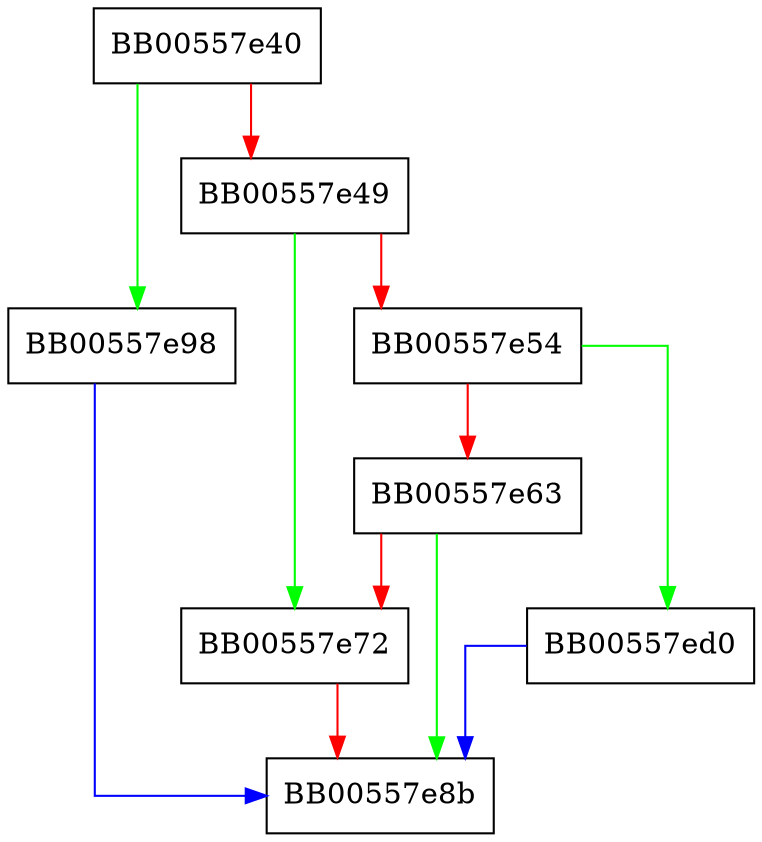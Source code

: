 digraph ossl_cmp_ctx_set1_validatedSrvCert {
  node [shape="box"];
  graph [splines=ortho];
  BB00557e40 -> BB00557e98 [color="green"];
  BB00557e40 -> BB00557e49 [color="red"];
  BB00557e49 -> BB00557e72 [color="green"];
  BB00557e49 -> BB00557e54 [color="red"];
  BB00557e54 -> BB00557ed0 [color="green"];
  BB00557e54 -> BB00557e63 [color="red"];
  BB00557e63 -> BB00557e8b [color="green"];
  BB00557e63 -> BB00557e72 [color="red"];
  BB00557e72 -> BB00557e8b [color="red"];
  BB00557e98 -> BB00557e8b [color="blue"];
  BB00557ed0 -> BB00557e8b [color="blue"];
}